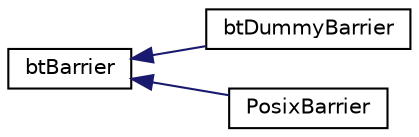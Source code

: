 digraph "Graphical Class Hierarchy"
{
  edge [fontname="Helvetica",fontsize="10",labelfontname="Helvetica",labelfontsize="10"];
  node [fontname="Helvetica",fontsize="10",shape=record];
  rankdir="LR";
  Node1 [label="btBarrier",height=0.2,width=0.4,color="black", fillcolor="white", style="filled",URL="$classbt_barrier.html"];
  Node1 -> Node2 [dir="back",color="midnightblue",fontsize="10",style="solid",fontname="Helvetica"];
  Node2 [label="btDummyBarrier",height=0.2,width=0.4,color="black", fillcolor="white", style="filled",URL="$classbt_dummy_barrier.html"];
  Node1 -> Node3 [dir="back",color="midnightblue",fontsize="10",style="solid",fontname="Helvetica"];
  Node3 [label="PosixBarrier",height=0.2,width=0.4,color="black", fillcolor="white", style="filled",URL="$class_posix_barrier.html"];
}
